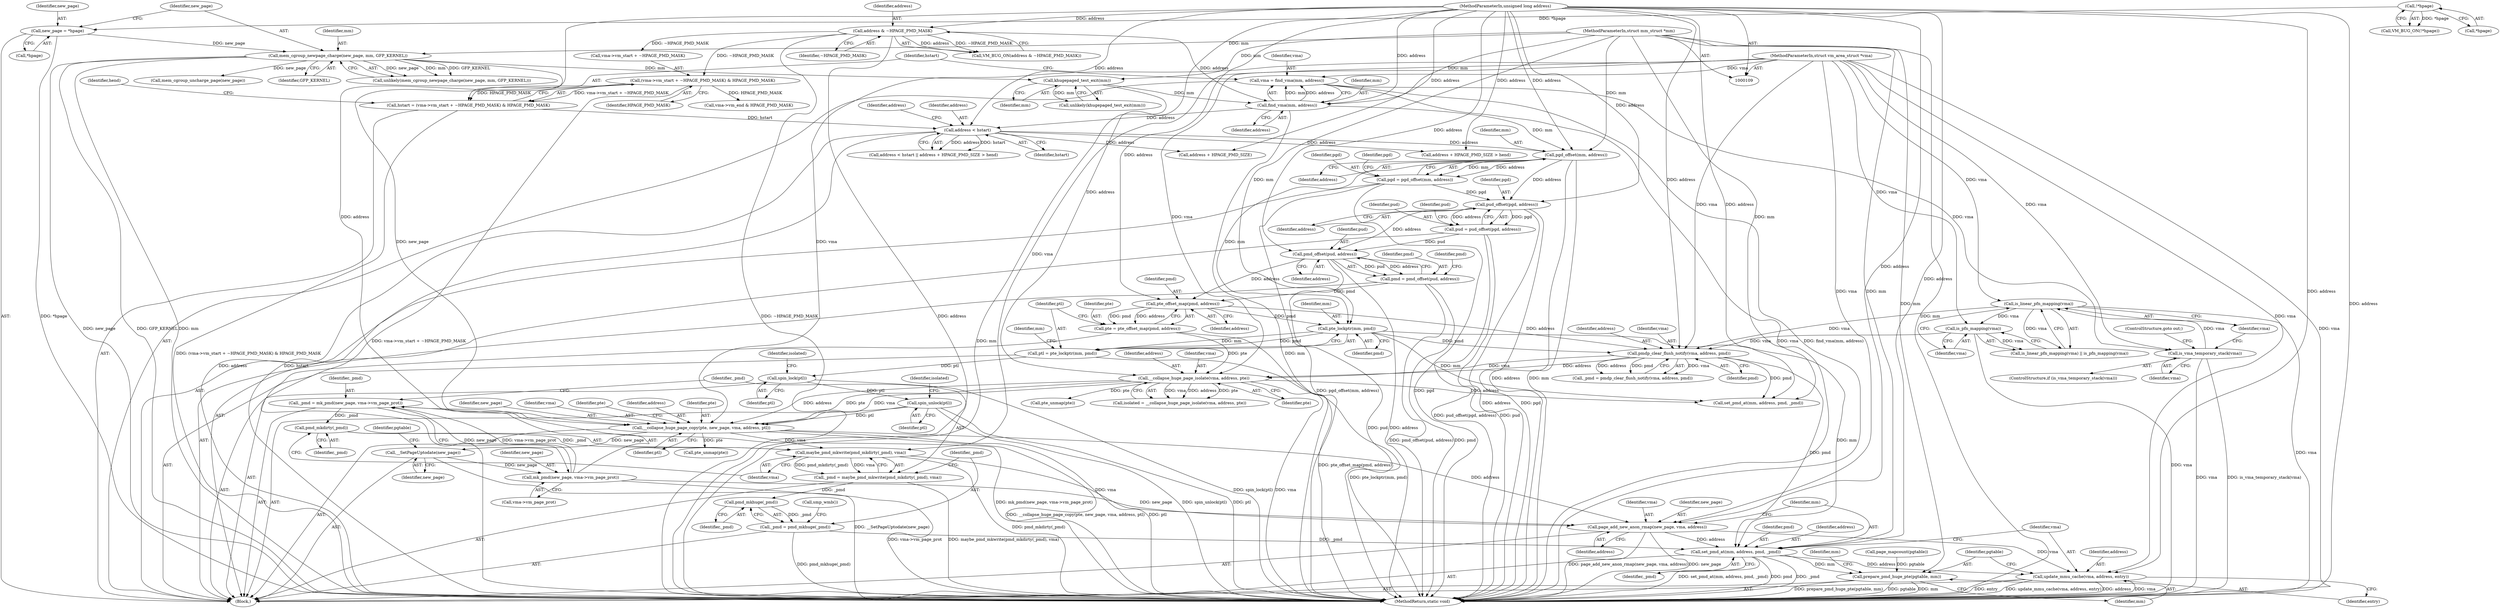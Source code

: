 digraph "0_linux_78f11a255749d09025f54d4e2df4fbcb031530e2@API" {
"1000387" [label="(Call,pmd_mkdirty(_pmd))"];
"1000377" [label="(Call,_pmd = mk_pmd(new_page, vma->vm_page_prot))"];
"1000379" [label="(Call,mk_pmd(new_page, vma->vm_page_prot))"];
"1000361" [label="(Call,__SetPageUptodate(new_page))"];
"1000353" [label="(Call,__collapse_huge_page_copy(pte, new_page, vma, address, ptl))"];
"1000311" [label="(Call,__collapse_huge_page_isolate(vma, address, pte))"];
"1000298" [label="(Call,pmdp_clear_flush_notify(vma, address, pmd))"];
"1000236" [label="(Call,is_linear_pfn_mapping(vma))"];
"1000231" [label="(Call,is_vma_temporary_stack(vma))"];
"1000167" [label="(Call,vma = find_vma(mm, address))"];
"1000169" [label="(Call,find_vma(mm, address))"];
"1000164" [label="(Call,khugepaged_test_exit(mm))"];
"1000141" [label="(Call,mem_cgroup_newpage_charge(new_page, mm, GFP_KERNEL))"];
"1000135" [label="(Call,new_page = *hpage)"];
"1000132" [label="(Call,!*hpage)"];
"1000110" [label="(MethodParameterIn,struct mm_struct *mm)"];
"1000128" [label="(Call,address & ~HPAGE_PMD_MASK)"];
"1000111" [label="(MethodParameterIn,unsigned long address)"];
"1000113" [label="(MethodParameterIn,struct vm_area_struct *vma)"];
"1000238" [label="(Call,is_pfn_mapping(vma))"];
"1000283" [label="(Call,pte_offset_map(pmd, address))"];
"1000262" [label="(Call,pmd = pmd_offset(pud, address))"];
"1000264" [label="(Call,pmd_offset(pud, address))"];
"1000251" [label="(Call,pud = pud_offset(pgd, address))"];
"1000253" [label="(Call,pud_offset(pgd, address))"];
"1000240" [label="(Call,pgd = pgd_offset(mm, address))"];
"1000242" [label="(Call,pgd_offset(mm, address))"];
"1000190" [label="(Call,address < hstart)"];
"1000172" [label="(Call,hstart = (vma->vm_start + ~HPAGE_PMD_MASK) & HPAGE_PMD_MASK)"];
"1000174" [label="(Call,(vma->vm_start + ~HPAGE_PMD_MASK) & HPAGE_PMD_MASK)"];
"1000288" [label="(Call,pte_lockptr(mm, pmd))"];
"1000281" [label="(Call,pte = pte_offset_map(pmd, address))"];
"1000315" [label="(Call,spin_unlock(ptl))"];
"1000307" [label="(Call,spin_lock(ptl))"];
"1000286" [label="(Call,ptl = pte_lockptr(mm, pmd))"];
"1000386" [label="(Call,maybe_pmd_mkwrite(pmd_mkdirty(_pmd), vma))"];
"1000384" [label="(Call,_pmd = maybe_pmd_mkwrite(pmd_mkdirty(_pmd), vma))"];
"1000392" [label="(Call,pmd_mkhuge(_pmd))"];
"1000390" [label="(Call,_pmd = pmd_mkhuge(_pmd))"];
"1000409" [label="(Call,set_pmd_at(mm, address, pmd, _pmd))"];
"1000414" [label="(Call,update_mmu_cache(vma, address, entry))"];
"1000418" [label="(Call,prepare_pmd_huge_pte(pgtable, mm))"];
"1000405" [label="(Call,page_add_new_anon_rmap(new_page, vma, address))"];
"1000241" [label="(Identifier,pgd)"];
"1000243" [label="(Identifier,mm)"];
"1000254" [label="(Identifier,pgd)"];
"1000231" [label="(Call,is_vma_temporary_stack(vma))"];
"1000355" [label="(Identifier,new_page)"];
"1000170" [label="(Identifier,mm)"];
"1000284" [label="(Identifier,pmd)"];
"1000314" [label="(Identifier,pte)"];
"1000322" [label="(Call,pte_unmap(pte))"];
"1000266" [label="(Identifier,address)"];
"1000249" [label="(Identifier,pgd)"];
"1000262" [label="(Call,pmd = pmd_offset(pud, address))"];
"1000133" [label="(Call,*hpage)"];
"1000283" [label="(Call,pte_offset_map(pmd, address))"];
"1000171" [label="(Identifier,address)"];
"1000413" [label="(Identifier,_pmd)"];
"1000137" [label="(Call,*hpage)"];
"1000129" [label="(Identifier,address)"];
"1000289" [label="(Identifier,mm)"];
"1000410" [label="(Identifier,mm)"];
"1000132" [label="(Call,!*hpage)"];
"1000309" [label="(Call,isolated = __collapse_huge_page_isolate(vma, address, pte))"];
"1000127" [label="(Call,VM_BUG_ON(address & ~HPAGE_PMD_MASK))"];
"1000356" [label="(Identifier,vma)"];
"1000316" [label="(Identifier,ptl)"];
"1000311" [label="(Call,__collapse_huge_page_isolate(vma, address, pte))"];
"1000381" [label="(Call,vma->vm_page_prot)"];
"1000377" [label="(Call,_pmd = mk_pmd(new_page, vma->vm_page_prot))"];
"1000394" [label="(Call,smp_wmb())"];
"1000242" [label="(Call,pgd_offset(mm, address))"];
"1000230" [label="(ControlStructure,if (is_vma_temporary_stack(vma)))"];
"1000310" [label="(Identifier,isolated)"];
"1000195" [label="(Identifier,address)"];
"1000393" [label="(Identifier,_pmd)"];
"1000180" [label="(Identifier,HPAGE_PMD_MASK)"];
"1000144" [label="(Identifier,GFP_KERNEL)"];
"1000173" [label="(Identifier,hstart)"];
"1000128" [label="(Call,address & ~HPAGE_PMD_MASK)"];
"1000407" [label="(Identifier,vma)"];
"1000419" [label="(Identifier,pgtable)"];
"1000313" [label="(Identifier,address)"];
"1000287" [label="(Identifier,ptl)"];
"1000244" [label="(Identifier,address)"];
"1000131" [label="(Call,VM_BUG_ON(!*hpage))"];
"1000264" [label="(Call,pmd_offset(pud, address))"];
"1000190" [label="(Call,address < hstart)"];
"1000334" [label="(Call,set_pmd_at(mm, address, pmd, _pmd))"];
"1000358" [label="(Identifier,ptl)"];
"1000406" [label="(Identifier,new_page)"];
"1000143" [label="(Identifier,mm)"];
"1000308" [label="(Identifier,ptl)"];
"1000130" [label="(Identifier,~HPAGE_PMD_MASK)"];
"1000285" [label="(Identifier,address)"];
"1000238" [label="(Call,is_pfn_mapping(vma))"];
"1000175" [label="(Call,vma->vm_start + ~HPAGE_PMD_MASK)"];
"1000141" [label="(Call,mem_cgroup_newpage_charge(new_page, mm, GFP_KERNEL))"];
"1000172" [label="(Call,hstart = (vma->vm_start + ~HPAGE_PMD_MASK) & HPAGE_PMD_MASK)"];
"1000191" [label="(Identifier,address)"];
"1000389" [label="(Identifier,vma)"];
"1000301" [label="(Identifier,pmd)"];
"1000140" [label="(Call,unlikely(mem_cgroup_newpage_charge(new_page, mm, GFP_KERNEL)))"];
"1000260" [label="(Identifier,pud)"];
"1000392" [label="(Call,pmd_mkhuge(_pmd))"];
"1000288" [label="(Call,pte_lockptr(mm, pmd))"];
"1000380" [label="(Identifier,new_page)"];
"1000232" [label="(Identifier,vma)"];
"1000183" [label="(Call,vma->vm_end & HPAGE_PMD_MASK)"];
"1000174" [label="(Call,(vma->vm_start + ~HPAGE_PMD_MASK) & HPAGE_PMD_MASK)"];
"1000251" [label="(Call,pud = pud_offset(pgd, address))"];
"1000414" [label="(Call,update_mmu_cache(vma, address, entry))"];
"1000307" [label="(Call,spin_lock(ptl))"];
"1000233" [label="(ControlStructure,goto out;)"];
"1000192" [label="(Identifier,hstart)"];
"1000444" [label="(Call,mem_cgroup_uncharge_page(new_page))"];
"1000385" [label="(Identifier,_pmd)"];
"1000364" [label="(Identifier,pgtable)"];
"1000418" [label="(Call,prepare_pmd_huge_pte(pgtable, mm))"];
"1000315" [label="(Call,spin_unlock(ptl))"];
"1000110" [label="(MethodParameterIn,struct mm_struct *mm)"];
"1000379" [label="(Call,mk_pmd(new_page, vma->vm_page_prot))"];
"1000362" [label="(Identifier,new_page)"];
"1000193" [label="(Call,address + HPAGE_PMD_SIZE > hend)"];
"1000411" [label="(Identifier,address)"];
"1000391" [label="(Identifier,_pmd)"];
"1000167" [label="(Call,vma = find_vma(mm, address))"];
"1000412" [label="(Identifier,pmd)"];
"1000360" [label="(Identifier,pte)"];
"1000265" [label="(Identifier,pud)"];
"1000417" [label="(Identifier,entry)"];
"1000420" [label="(Identifier,mm)"];
"1000423" [label="(Identifier,mm)"];
"1000384" [label="(Call,_pmd = maybe_pmd_mkwrite(pmd_mkdirty(_pmd), vma))"];
"1000135" [label="(Call,new_page = *hpage)"];
"1000239" [label="(Identifier,vma)"];
"1000189" [label="(Call,address < hstart || address + HPAGE_PMD_SIZE > hend)"];
"1000168" [label="(Identifier,vma)"];
"1000390" [label="(Call,_pmd = pmd_mkhuge(_pmd))"];
"1000182" [label="(Identifier,hend)"];
"1000298" [label="(Call,pmdp_clear_flush_notify(vma, address, pmd))"];
"1000272" [label="(Identifier,pmd)"];
"1000290" [label="(Identifier,pmd)"];
"1000300" [label="(Identifier,address)"];
"1000165" [label="(Identifier,mm)"];
"1000281" [label="(Call,pte = pte_offset_map(pmd, address))"];
"1000164" [label="(Call,khugepaged_test_exit(mm))"];
"1000357" [label="(Identifier,address)"];
"1000299" [label="(Identifier,vma)"];
"1000237" [label="(Identifier,vma)"];
"1000169" [label="(Call,find_vma(mm, address))"];
"1000113" [label="(MethodParameterIn,struct vm_area_struct *vma)"];
"1000296" [label="(Call,_pmd = pmdp_clear_flush_notify(vma, address, pmd))"];
"1000235" [label="(Call,is_linear_pfn_mapping(vma) || is_pfn_mapping(vma))"];
"1000263" [label="(Identifier,pmd)"];
"1000388" [label="(Identifier,_pmd)"];
"1000194" [label="(Call,address + HPAGE_PMD_SIZE)"];
"1000415" [label="(Identifier,vma)"];
"1000111" [label="(MethodParameterIn,unsigned long address)"];
"1000387" [label="(Call,pmd_mkdirty(_pmd))"];
"1000286" [label="(Call,ptl = pte_lockptr(mm, pmd))"];
"1000386" [label="(Call,maybe_pmd_mkwrite(pmd_mkdirty(_pmd), vma))"];
"1000252" [label="(Identifier,pud)"];
"1000361" [label="(Call,__SetPageUptodate(new_page))"];
"1000408" [label="(Identifier,address)"];
"1000354" [label="(Identifier,pte)"];
"1000294" [label="(Identifier,mm)"];
"1000136" [label="(Identifier,new_page)"];
"1000253" [label="(Call,pud_offset(pgd, address))"];
"1000374" [label="(Call,page_mapcount(pgtable))"];
"1000236" [label="(Call,is_linear_pfn_mapping(vma))"];
"1000115" [label="(Block,)"];
"1000240" [label="(Call,pgd = pgd_offset(mm, address))"];
"1000449" [label="(MethodReturn,static void)"];
"1000312" [label="(Identifier,vma)"];
"1000416" [label="(Identifier,address)"];
"1000142" [label="(Identifier,new_page)"];
"1000282" [label="(Identifier,pte)"];
"1000359" [label="(Call,pte_unmap(pte))"];
"1000353" [label="(Call,__collapse_huge_page_copy(pte, new_page, vma, address, ptl))"];
"1000378" [label="(Identifier,_pmd)"];
"1000409" [label="(Call,set_pmd_at(mm, address, pmd, _pmd))"];
"1000405" [label="(Call,page_add_new_anon_rmap(new_page, vma, address))"];
"1000320" [label="(Identifier,isolated)"];
"1000255" [label="(Identifier,address)"];
"1000163" [label="(Call,unlikely(khugepaged_test_exit(mm)))"];
"1000387" -> "1000386"  [label="AST: "];
"1000387" -> "1000388"  [label="CFG: "];
"1000388" -> "1000387"  [label="AST: "];
"1000389" -> "1000387"  [label="CFG: "];
"1000387" -> "1000386"  [label="DDG: _pmd"];
"1000377" -> "1000387"  [label="DDG: _pmd"];
"1000377" -> "1000115"  [label="AST: "];
"1000377" -> "1000379"  [label="CFG: "];
"1000378" -> "1000377"  [label="AST: "];
"1000379" -> "1000377"  [label="AST: "];
"1000385" -> "1000377"  [label="CFG: "];
"1000377" -> "1000449"  [label="DDG: mk_pmd(new_page, vma->vm_page_prot)"];
"1000379" -> "1000377"  [label="DDG: new_page"];
"1000379" -> "1000377"  [label="DDG: vma->vm_page_prot"];
"1000379" -> "1000381"  [label="CFG: "];
"1000380" -> "1000379"  [label="AST: "];
"1000381" -> "1000379"  [label="AST: "];
"1000379" -> "1000449"  [label="DDG: vma->vm_page_prot"];
"1000361" -> "1000379"  [label="DDG: new_page"];
"1000379" -> "1000405"  [label="DDG: new_page"];
"1000361" -> "1000115"  [label="AST: "];
"1000361" -> "1000362"  [label="CFG: "];
"1000362" -> "1000361"  [label="AST: "];
"1000364" -> "1000361"  [label="CFG: "];
"1000361" -> "1000449"  [label="DDG: __SetPageUptodate(new_page)"];
"1000353" -> "1000361"  [label="DDG: new_page"];
"1000353" -> "1000115"  [label="AST: "];
"1000353" -> "1000358"  [label="CFG: "];
"1000354" -> "1000353"  [label="AST: "];
"1000355" -> "1000353"  [label="AST: "];
"1000356" -> "1000353"  [label="AST: "];
"1000357" -> "1000353"  [label="AST: "];
"1000358" -> "1000353"  [label="AST: "];
"1000360" -> "1000353"  [label="CFG: "];
"1000353" -> "1000449"  [label="DDG: __collapse_huge_page_copy(pte, new_page, vma, address, ptl)"];
"1000353" -> "1000449"  [label="DDG: ptl"];
"1000311" -> "1000353"  [label="DDG: pte"];
"1000311" -> "1000353"  [label="DDG: vma"];
"1000311" -> "1000353"  [label="DDG: address"];
"1000141" -> "1000353"  [label="DDG: new_page"];
"1000113" -> "1000353"  [label="DDG: vma"];
"1000111" -> "1000353"  [label="DDG: address"];
"1000315" -> "1000353"  [label="DDG: ptl"];
"1000353" -> "1000359"  [label="DDG: pte"];
"1000353" -> "1000386"  [label="DDG: vma"];
"1000353" -> "1000405"  [label="DDG: address"];
"1000311" -> "1000309"  [label="AST: "];
"1000311" -> "1000314"  [label="CFG: "];
"1000312" -> "1000311"  [label="AST: "];
"1000313" -> "1000311"  [label="AST: "];
"1000314" -> "1000311"  [label="AST: "];
"1000309" -> "1000311"  [label="CFG: "];
"1000311" -> "1000449"  [label="DDG: vma"];
"1000311" -> "1000309"  [label="DDG: vma"];
"1000311" -> "1000309"  [label="DDG: address"];
"1000311" -> "1000309"  [label="DDG: pte"];
"1000298" -> "1000311"  [label="DDG: vma"];
"1000298" -> "1000311"  [label="DDG: address"];
"1000113" -> "1000311"  [label="DDG: vma"];
"1000111" -> "1000311"  [label="DDG: address"];
"1000281" -> "1000311"  [label="DDG: pte"];
"1000311" -> "1000322"  [label="DDG: pte"];
"1000311" -> "1000334"  [label="DDG: address"];
"1000298" -> "1000296"  [label="AST: "];
"1000298" -> "1000301"  [label="CFG: "];
"1000299" -> "1000298"  [label="AST: "];
"1000300" -> "1000298"  [label="AST: "];
"1000301" -> "1000298"  [label="AST: "];
"1000296" -> "1000298"  [label="CFG: "];
"1000298" -> "1000296"  [label="DDG: vma"];
"1000298" -> "1000296"  [label="DDG: address"];
"1000298" -> "1000296"  [label="DDG: pmd"];
"1000236" -> "1000298"  [label="DDG: vma"];
"1000238" -> "1000298"  [label="DDG: vma"];
"1000113" -> "1000298"  [label="DDG: vma"];
"1000283" -> "1000298"  [label="DDG: address"];
"1000111" -> "1000298"  [label="DDG: address"];
"1000288" -> "1000298"  [label="DDG: pmd"];
"1000298" -> "1000334"  [label="DDG: pmd"];
"1000298" -> "1000409"  [label="DDG: pmd"];
"1000236" -> "1000235"  [label="AST: "];
"1000236" -> "1000237"  [label="CFG: "];
"1000237" -> "1000236"  [label="AST: "];
"1000239" -> "1000236"  [label="CFG: "];
"1000235" -> "1000236"  [label="CFG: "];
"1000236" -> "1000449"  [label="DDG: vma"];
"1000236" -> "1000235"  [label="DDG: vma"];
"1000231" -> "1000236"  [label="DDG: vma"];
"1000113" -> "1000236"  [label="DDG: vma"];
"1000236" -> "1000238"  [label="DDG: vma"];
"1000231" -> "1000230"  [label="AST: "];
"1000231" -> "1000232"  [label="CFG: "];
"1000232" -> "1000231"  [label="AST: "];
"1000233" -> "1000231"  [label="CFG: "];
"1000237" -> "1000231"  [label="CFG: "];
"1000231" -> "1000449"  [label="DDG: is_vma_temporary_stack(vma)"];
"1000231" -> "1000449"  [label="DDG: vma"];
"1000167" -> "1000231"  [label="DDG: vma"];
"1000113" -> "1000231"  [label="DDG: vma"];
"1000167" -> "1000115"  [label="AST: "];
"1000167" -> "1000169"  [label="CFG: "];
"1000168" -> "1000167"  [label="AST: "];
"1000169" -> "1000167"  [label="AST: "];
"1000173" -> "1000167"  [label="CFG: "];
"1000167" -> "1000449"  [label="DDG: vma"];
"1000167" -> "1000449"  [label="DDG: find_vma(mm, address)"];
"1000169" -> "1000167"  [label="DDG: mm"];
"1000169" -> "1000167"  [label="DDG: address"];
"1000113" -> "1000167"  [label="DDG: vma"];
"1000169" -> "1000171"  [label="CFG: "];
"1000170" -> "1000169"  [label="AST: "];
"1000171" -> "1000169"  [label="AST: "];
"1000169" -> "1000449"  [label="DDG: mm"];
"1000164" -> "1000169"  [label="DDG: mm"];
"1000110" -> "1000169"  [label="DDG: mm"];
"1000128" -> "1000169"  [label="DDG: address"];
"1000111" -> "1000169"  [label="DDG: address"];
"1000169" -> "1000190"  [label="DDG: address"];
"1000169" -> "1000242"  [label="DDG: mm"];
"1000164" -> "1000163"  [label="AST: "];
"1000164" -> "1000165"  [label="CFG: "];
"1000165" -> "1000164"  [label="AST: "];
"1000163" -> "1000164"  [label="CFG: "];
"1000164" -> "1000449"  [label="DDG: mm"];
"1000164" -> "1000163"  [label="DDG: mm"];
"1000141" -> "1000164"  [label="DDG: mm"];
"1000110" -> "1000164"  [label="DDG: mm"];
"1000141" -> "1000140"  [label="AST: "];
"1000141" -> "1000144"  [label="CFG: "];
"1000142" -> "1000141"  [label="AST: "];
"1000143" -> "1000141"  [label="AST: "];
"1000144" -> "1000141"  [label="AST: "];
"1000140" -> "1000141"  [label="CFG: "];
"1000141" -> "1000449"  [label="DDG: new_page"];
"1000141" -> "1000449"  [label="DDG: GFP_KERNEL"];
"1000141" -> "1000449"  [label="DDG: mm"];
"1000141" -> "1000140"  [label="DDG: new_page"];
"1000141" -> "1000140"  [label="DDG: mm"];
"1000141" -> "1000140"  [label="DDG: GFP_KERNEL"];
"1000135" -> "1000141"  [label="DDG: new_page"];
"1000110" -> "1000141"  [label="DDG: mm"];
"1000141" -> "1000444"  [label="DDG: new_page"];
"1000135" -> "1000115"  [label="AST: "];
"1000135" -> "1000137"  [label="CFG: "];
"1000136" -> "1000135"  [label="AST: "];
"1000137" -> "1000135"  [label="AST: "];
"1000142" -> "1000135"  [label="CFG: "];
"1000135" -> "1000449"  [label="DDG: *hpage"];
"1000132" -> "1000135"  [label="DDG: *hpage"];
"1000132" -> "1000131"  [label="AST: "];
"1000132" -> "1000133"  [label="CFG: "];
"1000133" -> "1000132"  [label="AST: "];
"1000131" -> "1000132"  [label="CFG: "];
"1000132" -> "1000131"  [label="DDG: *hpage"];
"1000110" -> "1000109"  [label="AST: "];
"1000110" -> "1000449"  [label="DDG: mm"];
"1000110" -> "1000242"  [label="DDG: mm"];
"1000110" -> "1000288"  [label="DDG: mm"];
"1000110" -> "1000334"  [label="DDG: mm"];
"1000110" -> "1000409"  [label="DDG: mm"];
"1000110" -> "1000418"  [label="DDG: mm"];
"1000128" -> "1000127"  [label="AST: "];
"1000128" -> "1000130"  [label="CFG: "];
"1000129" -> "1000128"  [label="AST: "];
"1000130" -> "1000128"  [label="AST: "];
"1000127" -> "1000128"  [label="CFG: "];
"1000128" -> "1000449"  [label="DDG: ~HPAGE_PMD_MASK"];
"1000128" -> "1000449"  [label="DDG: address"];
"1000128" -> "1000127"  [label="DDG: address"];
"1000128" -> "1000127"  [label="DDG: ~HPAGE_PMD_MASK"];
"1000111" -> "1000128"  [label="DDG: address"];
"1000128" -> "1000174"  [label="DDG: ~HPAGE_PMD_MASK"];
"1000128" -> "1000175"  [label="DDG: ~HPAGE_PMD_MASK"];
"1000111" -> "1000109"  [label="AST: "];
"1000111" -> "1000449"  [label="DDG: address"];
"1000111" -> "1000190"  [label="DDG: address"];
"1000111" -> "1000193"  [label="DDG: address"];
"1000111" -> "1000194"  [label="DDG: address"];
"1000111" -> "1000242"  [label="DDG: address"];
"1000111" -> "1000253"  [label="DDG: address"];
"1000111" -> "1000264"  [label="DDG: address"];
"1000111" -> "1000283"  [label="DDG: address"];
"1000111" -> "1000334"  [label="DDG: address"];
"1000111" -> "1000405"  [label="DDG: address"];
"1000111" -> "1000409"  [label="DDG: address"];
"1000111" -> "1000414"  [label="DDG: address"];
"1000113" -> "1000109"  [label="AST: "];
"1000113" -> "1000449"  [label="DDG: vma"];
"1000113" -> "1000238"  [label="DDG: vma"];
"1000113" -> "1000386"  [label="DDG: vma"];
"1000113" -> "1000405"  [label="DDG: vma"];
"1000113" -> "1000414"  [label="DDG: vma"];
"1000238" -> "1000235"  [label="AST: "];
"1000238" -> "1000239"  [label="CFG: "];
"1000239" -> "1000238"  [label="AST: "];
"1000235" -> "1000238"  [label="CFG: "];
"1000238" -> "1000449"  [label="DDG: vma"];
"1000238" -> "1000235"  [label="DDG: vma"];
"1000283" -> "1000281"  [label="AST: "];
"1000283" -> "1000285"  [label="CFG: "];
"1000284" -> "1000283"  [label="AST: "];
"1000285" -> "1000283"  [label="AST: "];
"1000281" -> "1000283"  [label="CFG: "];
"1000283" -> "1000281"  [label="DDG: pmd"];
"1000283" -> "1000281"  [label="DDG: address"];
"1000262" -> "1000283"  [label="DDG: pmd"];
"1000264" -> "1000283"  [label="DDG: address"];
"1000283" -> "1000288"  [label="DDG: pmd"];
"1000262" -> "1000115"  [label="AST: "];
"1000262" -> "1000264"  [label="CFG: "];
"1000263" -> "1000262"  [label="AST: "];
"1000264" -> "1000262"  [label="AST: "];
"1000272" -> "1000262"  [label="CFG: "];
"1000262" -> "1000449"  [label="DDG: pmd_offset(pud, address)"];
"1000262" -> "1000449"  [label="DDG: pmd"];
"1000264" -> "1000262"  [label="DDG: pud"];
"1000264" -> "1000262"  [label="DDG: address"];
"1000264" -> "1000266"  [label="CFG: "];
"1000265" -> "1000264"  [label="AST: "];
"1000266" -> "1000264"  [label="AST: "];
"1000264" -> "1000449"  [label="DDG: pud"];
"1000264" -> "1000449"  [label="DDG: address"];
"1000251" -> "1000264"  [label="DDG: pud"];
"1000253" -> "1000264"  [label="DDG: address"];
"1000251" -> "1000115"  [label="AST: "];
"1000251" -> "1000253"  [label="CFG: "];
"1000252" -> "1000251"  [label="AST: "];
"1000253" -> "1000251"  [label="AST: "];
"1000260" -> "1000251"  [label="CFG: "];
"1000251" -> "1000449"  [label="DDG: pud_offset(pgd, address)"];
"1000251" -> "1000449"  [label="DDG: pud"];
"1000253" -> "1000251"  [label="DDG: pgd"];
"1000253" -> "1000251"  [label="DDG: address"];
"1000253" -> "1000255"  [label="CFG: "];
"1000254" -> "1000253"  [label="AST: "];
"1000255" -> "1000253"  [label="AST: "];
"1000253" -> "1000449"  [label="DDG: address"];
"1000253" -> "1000449"  [label="DDG: pgd"];
"1000240" -> "1000253"  [label="DDG: pgd"];
"1000242" -> "1000253"  [label="DDG: address"];
"1000240" -> "1000115"  [label="AST: "];
"1000240" -> "1000242"  [label="CFG: "];
"1000241" -> "1000240"  [label="AST: "];
"1000242" -> "1000240"  [label="AST: "];
"1000249" -> "1000240"  [label="CFG: "];
"1000240" -> "1000449"  [label="DDG: pgd_offset(mm, address)"];
"1000240" -> "1000449"  [label="DDG: pgd"];
"1000242" -> "1000240"  [label="DDG: mm"];
"1000242" -> "1000240"  [label="DDG: address"];
"1000242" -> "1000244"  [label="CFG: "];
"1000243" -> "1000242"  [label="AST: "];
"1000244" -> "1000242"  [label="AST: "];
"1000242" -> "1000449"  [label="DDG: address"];
"1000242" -> "1000449"  [label="DDG: mm"];
"1000190" -> "1000242"  [label="DDG: address"];
"1000242" -> "1000288"  [label="DDG: mm"];
"1000190" -> "1000189"  [label="AST: "];
"1000190" -> "1000192"  [label="CFG: "];
"1000191" -> "1000190"  [label="AST: "];
"1000192" -> "1000190"  [label="AST: "];
"1000195" -> "1000190"  [label="CFG: "];
"1000189" -> "1000190"  [label="CFG: "];
"1000190" -> "1000449"  [label="DDG: address"];
"1000190" -> "1000449"  [label="DDG: hstart"];
"1000190" -> "1000189"  [label="DDG: address"];
"1000190" -> "1000189"  [label="DDG: hstart"];
"1000172" -> "1000190"  [label="DDG: hstart"];
"1000190" -> "1000193"  [label="DDG: address"];
"1000190" -> "1000194"  [label="DDG: address"];
"1000172" -> "1000115"  [label="AST: "];
"1000172" -> "1000174"  [label="CFG: "];
"1000173" -> "1000172"  [label="AST: "];
"1000174" -> "1000172"  [label="AST: "];
"1000182" -> "1000172"  [label="CFG: "];
"1000172" -> "1000449"  [label="DDG: (vma->vm_start + ~HPAGE_PMD_MASK) & HPAGE_PMD_MASK"];
"1000174" -> "1000172"  [label="DDG: vma->vm_start + ~HPAGE_PMD_MASK"];
"1000174" -> "1000172"  [label="DDG: HPAGE_PMD_MASK"];
"1000174" -> "1000180"  [label="CFG: "];
"1000175" -> "1000174"  [label="AST: "];
"1000180" -> "1000174"  [label="AST: "];
"1000174" -> "1000449"  [label="DDG: vma->vm_start + ~HPAGE_PMD_MASK"];
"1000174" -> "1000183"  [label="DDG: HPAGE_PMD_MASK"];
"1000288" -> "1000286"  [label="AST: "];
"1000288" -> "1000290"  [label="CFG: "];
"1000289" -> "1000288"  [label="AST: "];
"1000290" -> "1000288"  [label="AST: "];
"1000286" -> "1000288"  [label="CFG: "];
"1000288" -> "1000286"  [label="DDG: mm"];
"1000288" -> "1000286"  [label="DDG: pmd"];
"1000288" -> "1000334"  [label="DDG: mm"];
"1000288" -> "1000409"  [label="DDG: mm"];
"1000281" -> "1000115"  [label="AST: "];
"1000282" -> "1000281"  [label="AST: "];
"1000287" -> "1000281"  [label="CFG: "];
"1000281" -> "1000449"  [label="DDG: pte_offset_map(pmd, address)"];
"1000315" -> "1000115"  [label="AST: "];
"1000315" -> "1000316"  [label="CFG: "];
"1000316" -> "1000315"  [label="AST: "];
"1000320" -> "1000315"  [label="CFG: "];
"1000315" -> "1000449"  [label="DDG: spin_unlock(ptl)"];
"1000315" -> "1000449"  [label="DDG: ptl"];
"1000307" -> "1000315"  [label="DDG: ptl"];
"1000307" -> "1000115"  [label="AST: "];
"1000307" -> "1000308"  [label="CFG: "];
"1000308" -> "1000307"  [label="AST: "];
"1000310" -> "1000307"  [label="CFG: "];
"1000307" -> "1000449"  [label="DDG: spin_lock(ptl)"];
"1000286" -> "1000307"  [label="DDG: ptl"];
"1000286" -> "1000115"  [label="AST: "];
"1000287" -> "1000286"  [label="AST: "];
"1000294" -> "1000286"  [label="CFG: "];
"1000286" -> "1000449"  [label="DDG: pte_lockptr(mm, pmd)"];
"1000386" -> "1000384"  [label="AST: "];
"1000386" -> "1000389"  [label="CFG: "];
"1000389" -> "1000386"  [label="AST: "];
"1000384" -> "1000386"  [label="CFG: "];
"1000386" -> "1000449"  [label="DDG: pmd_mkdirty(_pmd)"];
"1000386" -> "1000384"  [label="DDG: pmd_mkdirty(_pmd)"];
"1000386" -> "1000384"  [label="DDG: vma"];
"1000386" -> "1000405"  [label="DDG: vma"];
"1000384" -> "1000115"  [label="AST: "];
"1000385" -> "1000384"  [label="AST: "];
"1000391" -> "1000384"  [label="CFG: "];
"1000384" -> "1000449"  [label="DDG: maybe_pmd_mkwrite(pmd_mkdirty(_pmd), vma)"];
"1000384" -> "1000392"  [label="DDG: _pmd"];
"1000392" -> "1000390"  [label="AST: "];
"1000392" -> "1000393"  [label="CFG: "];
"1000393" -> "1000392"  [label="AST: "];
"1000390" -> "1000392"  [label="CFG: "];
"1000392" -> "1000390"  [label="DDG: _pmd"];
"1000390" -> "1000115"  [label="AST: "];
"1000391" -> "1000390"  [label="AST: "];
"1000394" -> "1000390"  [label="CFG: "];
"1000390" -> "1000449"  [label="DDG: pmd_mkhuge(_pmd)"];
"1000390" -> "1000409"  [label="DDG: _pmd"];
"1000409" -> "1000115"  [label="AST: "];
"1000409" -> "1000413"  [label="CFG: "];
"1000410" -> "1000409"  [label="AST: "];
"1000411" -> "1000409"  [label="AST: "];
"1000412" -> "1000409"  [label="AST: "];
"1000413" -> "1000409"  [label="AST: "];
"1000415" -> "1000409"  [label="CFG: "];
"1000409" -> "1000449"  [label="DDG: set_pmd_at(mm, address, pmd, _pmd)"];
"1000409" -> "1000449"  [label="DDG: pmd"];
"1000409" -> "1000449"  [label="DDG: _pmd"];
"1000405" -> "1000409"  [label="DDG: address"];
"1000409" -> "1000414"  [label="DDG: address"];
"1000409" -> "1000418"  [label="DDG: mm"];
"1000414" -> "1000115"  [label="AST: "];
"1000414" -> "1000417"  [label="CFG: "];
"1000415" -> "1000414"  [label="AST: "];
"1000416" -> "1000414"  [label="AST: "];
"1000417" -> "1000414"  [label="AST: "];
"1000419" -> "1000414"  [label="CFG: "];
"1000414" -> "1000449"  [label="DDG: update_mmu_cache(vma, address, entry)"];
"1000414" -> "1000449"  [label="DDG: address"];
"1000414" -> "1000449"  [label="DDG: vma"];
"1000414" -> "1000449"  [label="DDG: entry"];
"1000405" -> "1000414"  [label="DDG: vma"];
"1000418" -> "1000115"  [label="AST: "];
"1000418" -> "1000420"  [label="CFG: "];
"1000419" -> "1000418"  [label="AST: "];
"1000420" -> "1000418"  [label="AST: "];
"1000423" -> "1000418"  [label="CFG: "];
"1000418" -> "1000449"  [label="DDG: mm"];
"1000418" -> "1000449"  [label="DDG: prepare_pmd_huge_pte(pgtable, mm)"];
"1000418" -> "1000449"  [label="DDG: pgtable"];
"1000374" -> "1000418"  [label="DDG: pgtable"];
"1000405" -> "1000115"  [label="AST: "];
"1000405" -> "1000408"  [label="CFG: "];
"1000406" -> "1000405"  [label="AST: "];
"1000407" -> "1000405"  [label="AST: "];
"1000408" -> "1000405"  [label="AST: "];
"1000410" -> "1000405"  [label="CFG: "];
"1000405" -> "1000449"  [label="DDG: page_add_new_anon_rmap(new_page, vma, address)"];
"1000405" -> "1000449"  [label="DDG: new_page"];
}
